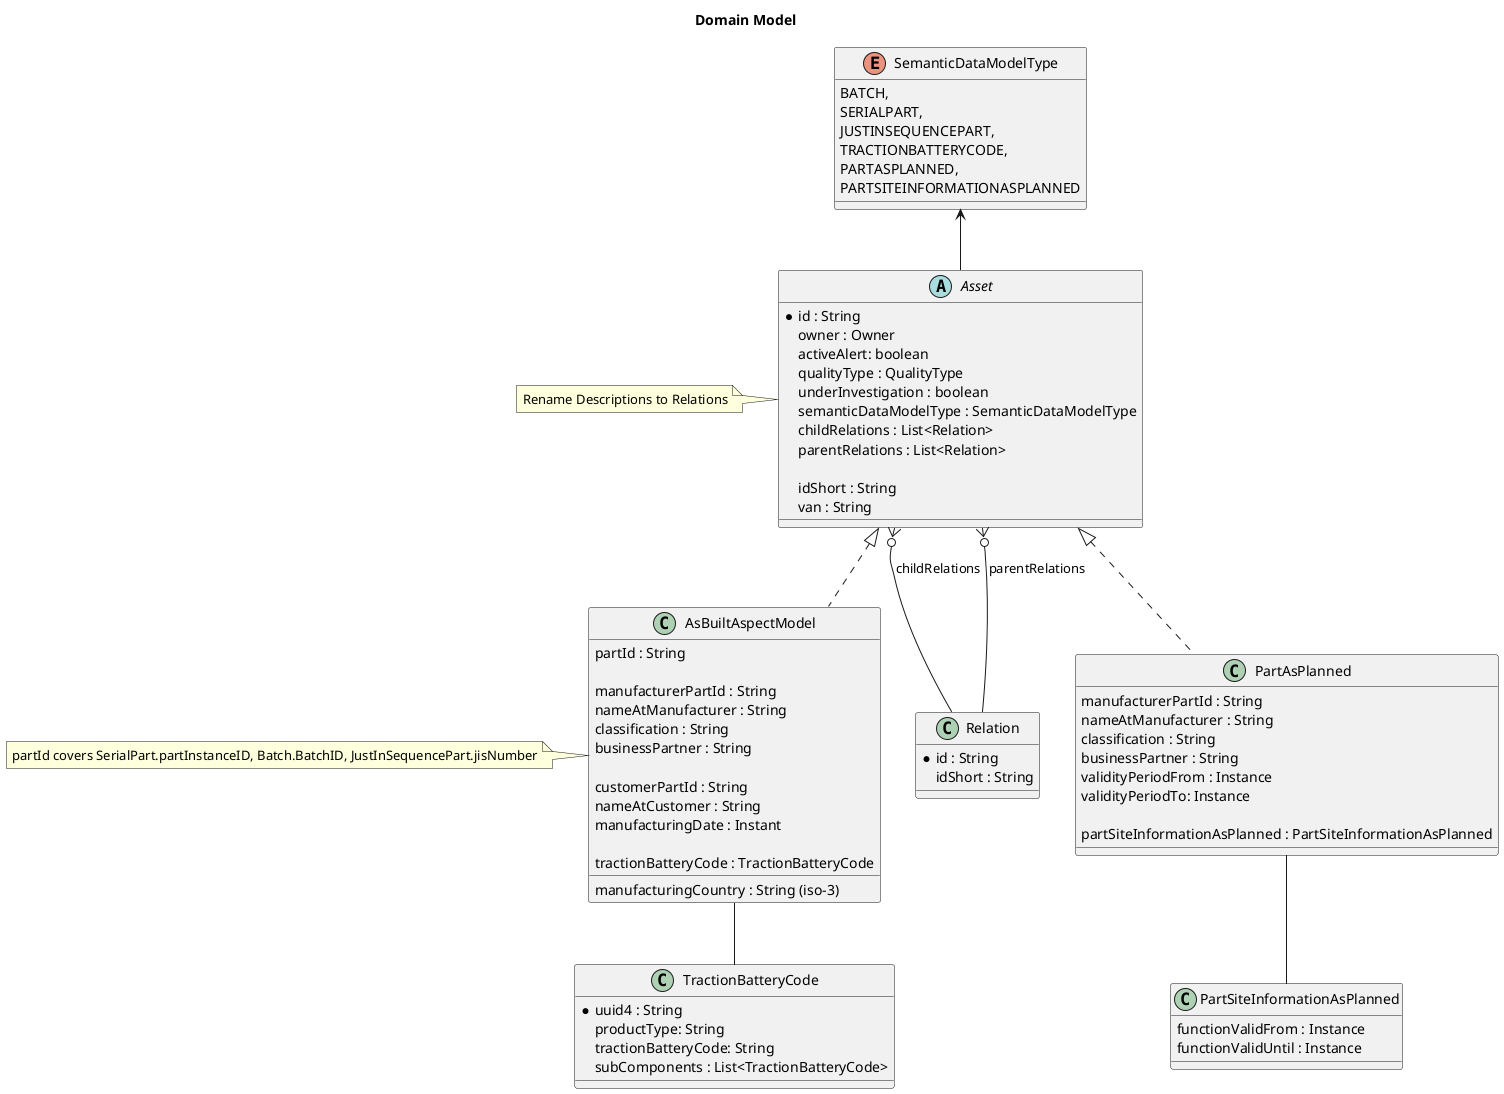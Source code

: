 @startuml

title: Domain Model


abstract Asset {
        *   id : String
        owner : Owner
        activeAlert: boolean
        qualityType : QualityType
        underInvestigation : boolean
        semanticDataModelType : SemanticDataModelType
        childRelations : List<Relation>
        parentRelations : List<Relation>

        idShort : String
        van : String
}

note left
    Rename Descriptions to Relations
end note

class Relation {
       *   id : String
       idShort : String
}

enum SemanticDataModelType {
    BATCH,
    SERIALPART,
    JUSTINSEQUENCEPART,
    TRACTIONBATTERYCODE,
    PARTASPLANNED,
    PARTSITEINFORMATIONASPLANNED
}


class AsBuiltAspectModel {
    partId : String /' BatchID ,  jisNumber , partInstanceID'/

    manufacturerPartId : String /' partTypeInformation.manufacturerPartId '/
    nameAtManufacturer : String /' partTypeInformation.nameAtManufacturer '/
    classification : String /' partTypeInformation.classification '/
    businessPartner : String /' BusinessPartner '/

    customerPartId : String
    nameAtCustomer : String
    manufacturingCountry : String (iso-3)
    manufacturingDate : Instant

    tractionBatteryCode : TractionBatteryCode

}

note left
    partId covers SerialPart.partInstanceID, Batch.BatchID, JustInSequencePart.jisNumber
end note

class TractionBatteryCode {
    * uuid4 : String /' UUID ID '/
    productType: String
    tractionBatteryCode: String
    subComponents : List<TractionBatteryCode>
}

class PartAsPlanned {
    manufacturerPartId : String /' partTypeInformation.manufacturerPartId '/
    nameAtManufacturer : String /' partTypeInformation.nameAtManufacturer '/
    classification : String /' partTypeInformation.classification '/
    businessPartner : String /' BusinessPartner '/
/'
    1.0.0
'/
    validityPeriodFrom : Instance
    validityPeriodTo: Instance

    partSiteInformationAsPlanned : PartSiteInformationAsPlanned
}

class PartSiteInformationAsPlanned {
/'
    1.0.0
    Currently this is not ready for implementing - there is no specification right now.
'/
    functionValidFrom : Instance
    functionValidUntil : Instance

}


SemanticDataModelType <-- Asset
Asset <|.. AsBuiltAspectModel
Asset <|.. PartAsPlanned

Asset }o-- Relation : childRelations
Asset }o--  Relation : parentRelations

AsBuiltAspectModel  -- TractionBatteryCode

PartAsPlanned   --  PartSiteInformationAsPlanned
@enduml
